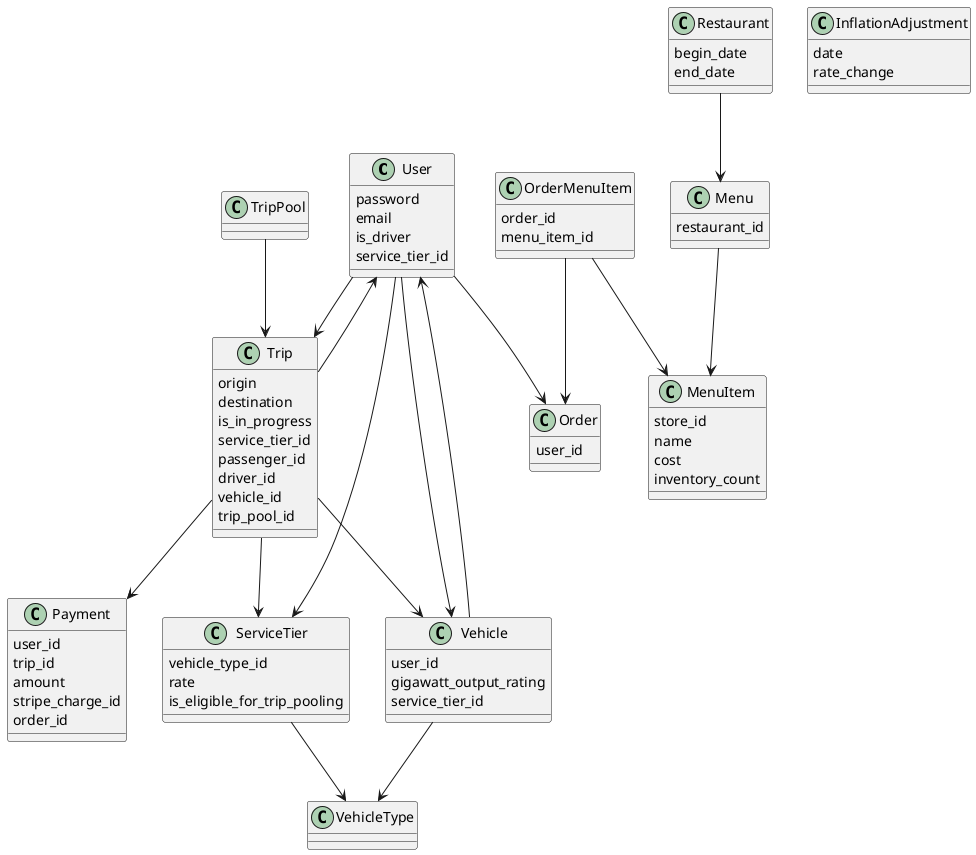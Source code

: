 @startuml
skinparam shadowing false

class User {
  password
  email
  is_driver
  service_tier_id
}

class Trip {
  origin
  destination
  is_in_progress
  service_tier_id
  passenger_id
  driver_id
  vehicle_id
  trip_pool_id
}

class Vehicle {
  user_id
  gigawatt_output_rating
  service_tier_id
}

class Payment {
  user_id
  trip_id
  amount
  stripe_charge_id
  order_id
}

class ServiceTier {
  vehicle_type_id
  rate
  is_eligible_for_trip_pooling
}

class VehicleType {
}

class TripPool {
}

class Order {
  user_id
}

class OrderMenuItem {
  order_id
  menu_item_id
}

class Restaurant {
  begin_date
  end_date
}

class Menu {
  restaurant_id
}

class MenuItem {
  store_id
  name
  cost
  inventory_count
}

class InflationAdjustment {
  date
  rate_change
}

User --> Trip
Trip --> User
Trip --> Payment
Trip --> ServiceTier
Trip --> Vehicle
ServiceTier --> VehicleType
Vehicle --> VehicleType
Vehicle --> User
User --> ServiceTier
TripPool --> Trip
User --> Vehicle
User --> Order
OrderMenuItem --> Order
OrderMenuItem --> MenuItem
Restaurant --> Menu
Menu --> MenuItem

@enduml
